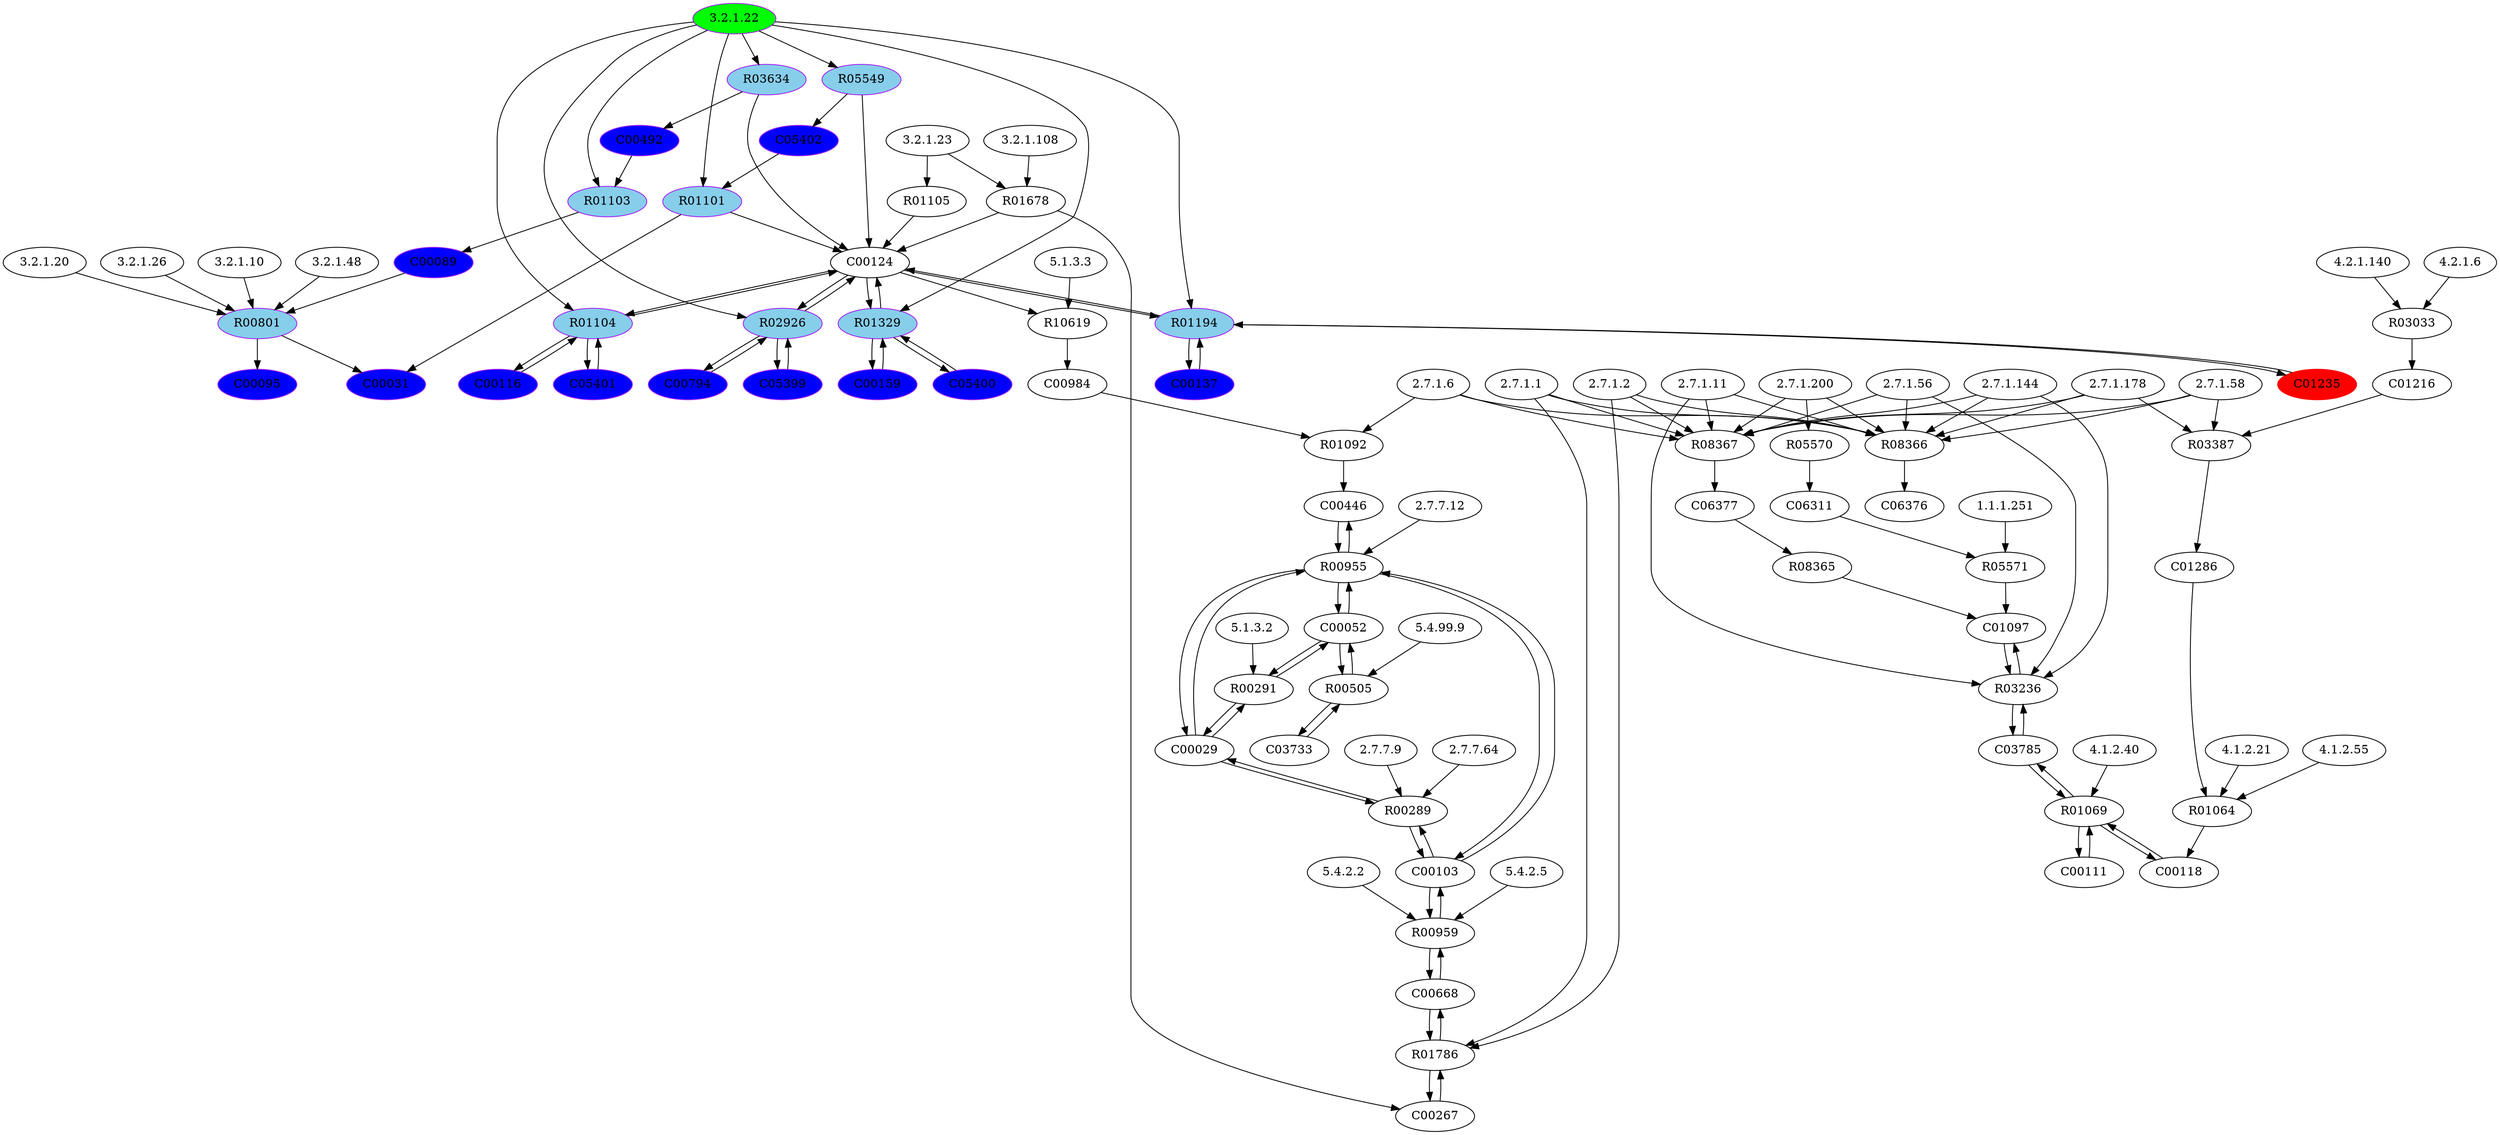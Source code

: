 digraph G {
"3.2.1.48" [type=E];
"2.7.1.2" [type=E];
"4.1.2.21" [type=E];
"2.7.1.11" [type=E];
"1.1.1.251" [type=E];
"3.2.1.23" [type=E];
"2.7.7.9" [type=E];
"5.1.3.3" [type=E];
"3.2.1.22" [color=purple, fillcolor=green, style=filled, type=E];
"2.7.1.1" [type=E];
"4.1.2.55" [type=E];
"3.2.1.20" [type=E];
"5.4.99.9" [type=E];
"2.7.7.12" [type=E];
"2.7.1.56" [type=E];
"5.4.2.2" [type=E];
"4.2.1.6" [type=E];
"5.4.2.5" [type=E];
"3.2.1.26" [type=E];
"3.2.1.108" [type=E];
"5.1.3.2" [type=E];
"4.1.2.40" [type=E];
"2.7.1.144" [type=E];
"2.7.1.6" [type=E];
"2.7.1.58" [type=E];
"2.7.7.64" [type=E];
"4.2.1.140" [type=E];
"3.2.1.10" [type=E];
"2.7.1.178" [type=E];
"2.7.1.200" [type=E];
R05549 [color=purple, fillcolor=skyblue, style=filled, type=R];
R00291 [type=R];
R03387 [type=R];
R03634 [color=purple, fillcolor=skyblue, style=filled, type=R];
R01064 [type=R];
R05570 [type=R];
R01105 [type=R];
R00959 [type=R];
R03033 [type=R];
R01104 [color=purple, fillcolor=skyblue, style=filled, type=R];
R03236 [type=R];
R01786 [type=R];
R02926 [color=purple, fillcolor=skyblue, style=filled, type=R];
R01103 [color=purple, fillcolor=skyblue, style=filled, type=R];
R01101 [color=purple, fillcolor=skyblue, style=filled, type=R];
R08365 [type=R];
R00955 [type=R];
R01329 [color=purple, fillcolor=skyblue, style=filled, type=R];
R00801 [color=purple, fillcolor=skyblue, style=filled, type=R];
R10619 [type=R];
R05571 [type=R];
R00289 [type=R];
R01194 [color=purple, fillcolor=skyblue, style=filled, type=R];
R01092 [type=R];
R00505 [type=R];
R08366 [type=R];
R01678 [type=R];
R08367 [type=R];
R01069 [type=R];
C00446 [type=C];
C00137 [color=purple, fillcolor=blue, style=filled, type=C];
C03733 [type=C];
C01216 [type=C];
C00089 [color=purple, fillcolor=blue, style=filled, type=C];
C00029 [type=C];
C03785 [type=C];
C00103 [type=C];
C01097 [type=C];
C00031 [color=purple, fillcolor=blue, style=filled, type=C];
C00492 [color=purple, fillcolor=blue, style=filled, type=C];
C05401 [color=purple, fillcolor=blue, style=filled, type=C];
C00159 [color=purple, fillcolor=blue, style=filled, type=C];
C00111 [type=C];
C00668 [type=C];
C01286 [type=C];
C06377 [type=C];
C00095 [color=purple, fillcolor=blue, style=filled, type=C];
C00794 [color=purple, fillcolor=blue, style=filled, type=C];
C00052 [type=C];
C00984 [type=C];
C06311 [type=C];
C00267 [type=C];
C00118 [type=C];
C05399 [color=purple, fillcolor=blue, style=filled, type=C];
C00116 [color=purple, fillcolor=blue, style=filled, type=C];
C06376 [type=C];
C01235 [color=red, fillcolor=red, style=filled, type=C];
C05400 [color=purple, fillcolor=blue, style=filled, type=C];
C05402 [color=purple, fillcolor=blue, style=filled, type=C];
C00124 [type=C];
C06311 -> R05571;
R05571 -> C01097;
R05570 -> C06311;
R03634 -> C00124;
R03634 -> C00492;
C01097 -> R03236;
R03236 -> C01097;
R03236 -> C03785;
C03785 -> R03236;
C03785 -> R01069;
R01069 -> C03785;
R01069 -> C00118;
C00118 -> R01069;
R01069 -> C00111;
C00111 -> R01069;
C01286 -> R01064;
R01064 -> C00118;
R05549 -> C00124;
R05549 -> C05402;
C00089 -> R00801;
R00801 -> C00095;
R00801 -> C00031;
C00492 -> R01103;
R01103 -> C00089;
C05402 -> R01101;
R01101 -> C00124;
R01101 -> C00031;
C05401 -> R01104;
R01104 -> C05401;
R01104 -> C00116;
C00116 -> R01104;
R01104 -> C00124;
C00124 -> R01104;
C05400 -> R01329;
R01329 -> C05400;
R01329 -> C00124;
C00124 -> R01329;
R01329 -> C00159;
C00159 -> R01329;
C05399 -> R02926;
R02926 -> C05399;
R02926 -> C00124;
C00124 -> R02926;
R02926 -> C00794;
C00794 -> R02926;
C01235 -> R01194;
R01194 -> C01235;
R01194 -> C00124;
C00124 -> R01194;
R01194 -> C00137;
C00137 -> R01194;
C00267 -> R01786;
R01786 -> C00267;
R01786 -> C00668;
C00668 -> R01786;
R01678 -> C00124;
R01678 -> C00267;
C00103 -> R00959;
R00959 -> C00103;
R00959 -> C00668;
C00668 -> R00959;
C00029 -> R00291;
R00291 -> C00029;
R00291 -> C00052;
C00052 -> R00291;
C00103 -> R00289;
R00289 -> C00103;
R00289 -> C00029;
C00029 -> R00289;
C00029 -> R00955;
R00955 -> C00029;
C00446 -> R00955;
R00955 -> C00446;
R00955 -> C00103;
C00103 -> R00955;
R00955 -> C00052;
C00052 -> R00955;
C00984 -> R01092;
R01092 -> C00446;
C01216 -> R03387;
R03387 -> C01286;
R03033 -> C01216;
R01105 -> C00124;
R08366 -> C06376;
C06377 -> R08365;
R08365 -> C01097;
R08367 -> C06377;
C00124 -> R10619;
R10619 -> C00984;
C00052 -> R00505;
R00505 -> C00052;
R00505 -> C03733;
C03733 -> R00505;
"3.2.1.22" -> R05549;
"5.1.3.2" -> R00291;
"2.7.1.58" -> R03387;
"2.7.1.178" -> R03387;
"3.2.1.22" -> R03634;
"4.1.2.21" -> R01064;
"4.1.2.55" -> R01064;
"2.7.1.200" -> R05570;
"3.2.1.23" -> R01105;
"5.4.2.2" -> R00959;
"5.4.2.5" -> R00959;
"4.2.1.6" -> R03033;
"4.2.1.140" -> R03033;
"3.2.1.22" -> R01104;
"2.7.1.11" -> R03236;
"2.7.1.56" -> R03236;
"2.7.1.144" -> R03236;
"2.7.1.1" -> R01786;
"2.7.1.2" -> R01786;
"3.2.1.22" -> R02926;
"3.2.1.22" -> R01103;
"3.2.1.22" -> R01101;
"2.7.7.12" -> R00955;
"3.2.1.22" -> R01329;
"3.2.1.10" -> R00801;
"3.2.1.20" -> R00801;
"3.2.1.26" -> R00801;
"3.2.1.48" -> R00801;
"5.1.3.3" -> R10619;
"1.1.1.251" -> R05571;
"2.7.7.9" -> R00289;
"2.7.7.64" -> R00289;
"3.2.1.22" -> R01194;
"2.7.1.6" -> R01092;
"5.4.99.9" -> R00505;
"3.2.1.23" -> R01678;
"3.2.1.108" -> R01678;
"4.1.2.40" -> R01069;
"2.7.1.2" -> R08366;
"2.7.1.11" -> R08366;
"2.7.1.1" -> R08366;
"2.7.1.56" -> R08366;
"2.7.1.144" -> R08366;
"2.7.1.6" -> R08366;
"2.7.1.58" -> R08366;
"2.7.1.178" -> R08366;
"2.7.1.200" -> R08366;
"2.7.1.2" -> R08367;
"2.7.1.11" -> R08367;
"2.7.1.1" -> R08367;
"2.7.1.56" -> R08367;
"2.7.1.144" -> R08367;
"2.7.1.6" -> R08367;
"2.7.1.58" -> R08367;
"2.7.1.178" -> R08367;
"2.7.1.200" -> R08367;
}
